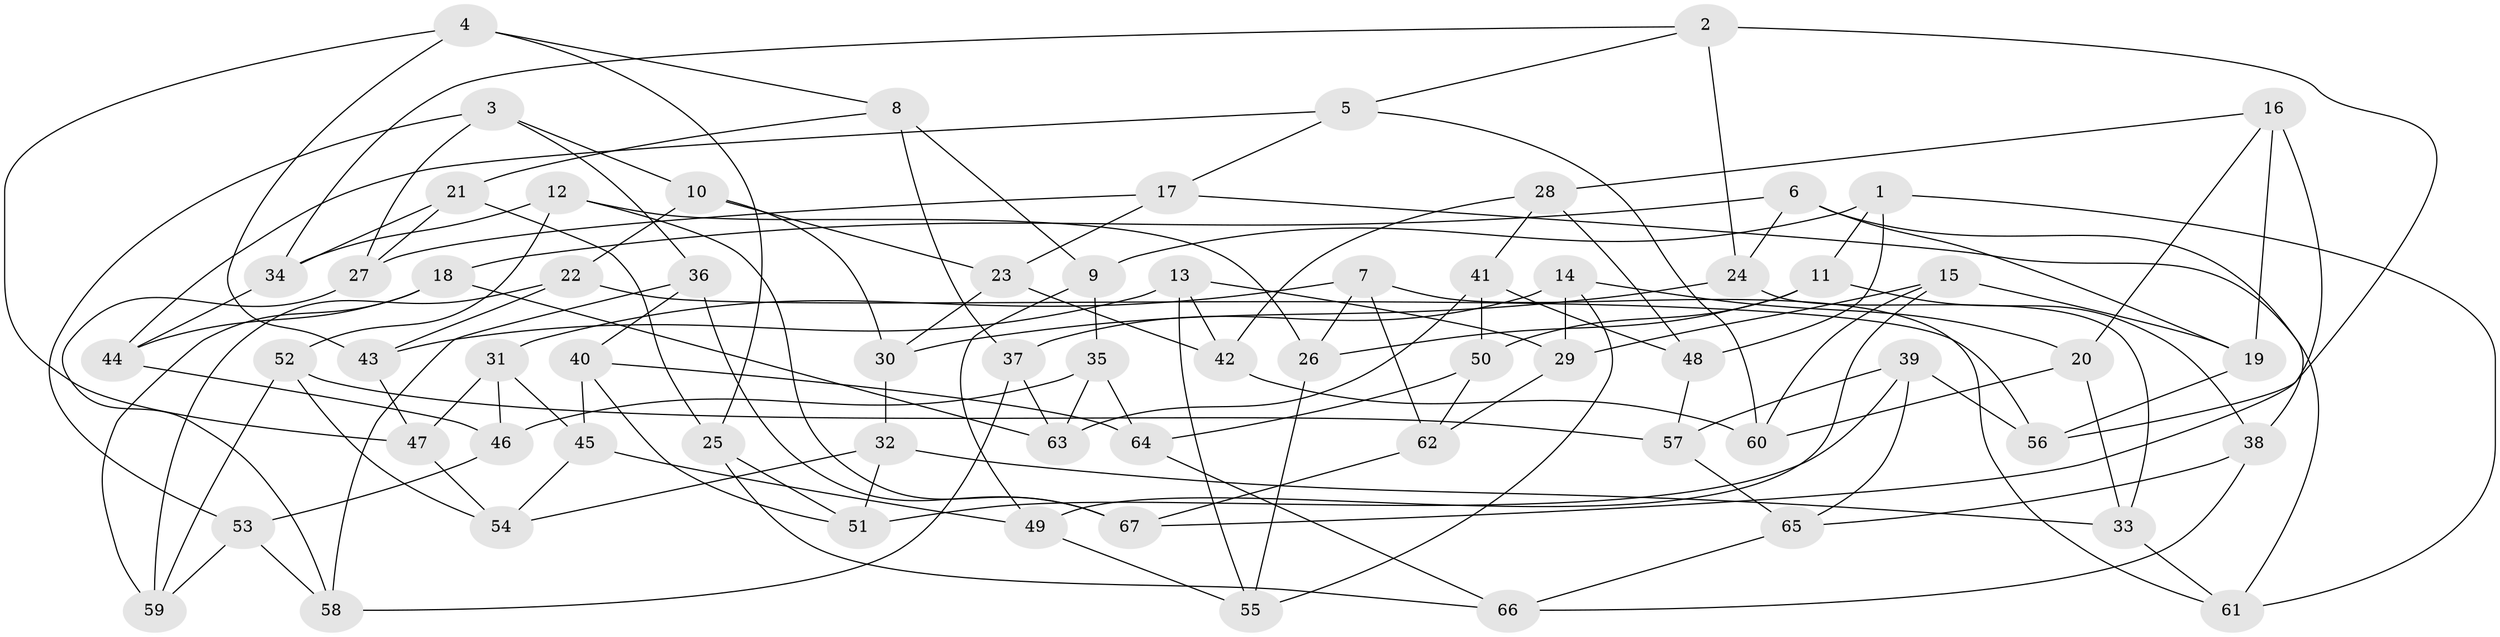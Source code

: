 // coarse degree distribution, {5: 0.25925925925925924, 4: 0.1111111111111111, 6: 0.37037037037037035, 7: 0.14814814814814814, 8: 0.07407407407407407, 3: 0.037037037037037035}
// Generated by graph-tools (version 1.1) at 2025/38/03/04/25 23:38:08]
// undirected, 67 vertices, 134 edges
graph export_dot {
  node [color=gray90,style=filled];
  1;
  2;
  3;
  4;
  5;
  6;
  7;
  8;
  9;
  10;
  11;
  12;
  13;
  14;
  15;
  16;
  17;
  18;
  19;
  20;
  21;
  22;
  23;
  24;
  25;
  26;
  27;
  28;
  29;
  30;
  31;
  32;
  33;
  34;
  35;
  36;
  37;
  38;
  39;
  40;
  41;
  42;
  43;
  44;
  45;
  46;
  47;
  48;
  49;
  50;
  51;
  52;
  53;
  54;
  55;
  56;
  57;
  58;
  59;
  60;
  61;
  62;
  63;
  64;
  65;
  66;
  67;
  1 -- 11;
  1 -- 61;
  1 -- 9;
  1 -- 48;
  2 -- 5;
  2 -- 24;
  2 -- 56;
  2 -- 34;
  3 -- 36;
  3 -- 27;
  3 -- 53;
  3 -- 10;
  4 -- 43;
  4 -- 47;
  4 -- 25;
  4 -- 8;
  5 -- 17;
  5 -- 60;
  5 -- 44;
  6 -- 18;
  6 -- 38;
  6 -- 19;
  6 -- 24;
  7 -- 26;
  7 -- 61;
  7 -- 62;
  7 -- 31;
  8 -- 21;
  8 -- 37;
  8 -- 9;
  9 -- 35;
  9 -- 49;
  10 -- 30;
  10 -- 22;
  10 -- 23;
  11 -- 38;
  11 -- 50;
  11 -- 26;
  12 -- 52;
  12 -- 34;
  12 -- 26;
  12 -- 67;
  13 -- 29;
  13 -- 42;
  13 -- 43;
  13 -- 55;
  14 -- 37;
  14 -- 55;
  14 -- 29;
  14 -- 20;
  15 -- 29;
  15 -- 49;
  15 -- 60;
  15 -- 19;
  16 -- 20;
  16 -- 28;
  16 -- 19;
  16 -- 67;
  17 -- 61;
  17 -- 23;
  17 -- 27;
  18 -- 44;
  18 -- 59;
  18 -- 63;
  19 -- 56;
  20 -- 60;
  20 -- 33;
  21 -- 27;
  21 -- 25;
  21 -- 34;
  22 -- 43;
  22 -- 56;
  22 -- 59;
  23 -- 30;
  23 -- 42;
  24 -- 30;
  24 -- 33;
  25 -- 66;
  25 -- 51;
  26 -- 55;
  27 -- 58;
  28 -- 42;
  28 -- 41;
  28 -- 48;
  29 -- 62;
  30 -- 32;
  31 -- 47;
  31 -- 45;
  31 -- 46;
  32 -- 33;
  32 -- 51;
  32 -- 54;
  33 -- 61;
  34 -- 44;
  35 -- 64;
  35 -- 46;
  35 -- 63;
  36 -- 58;
  36 -- 40;
  36 -- 67;
  37 -- 58;
  37 -- 63;
  38 -- 65;
  38 -- 66;
  39 -- 65;
  39 -- 51;
  39 -- 56;
  39 -- 57;
  40 -- 51;
  40 -- 64;
  40 -- 45;
  41 -- 63;
  41 -- 48;
  41 -- 50;
  42 -- 60;
  43 -- 47;
  44 -- 46;
  45 -- 54;
  45 -- 49;
  46 -- 53;
  47 -- 54;
  48 -- 57;
  49 -- 55;
  50 -- 64;
  50 -- 62;
  52 -- 54;
  52 -- 57;
  52 -- 59;
  53 -- 59;
  53 -- 58;
  57 -- 65;
  62 -- 67;
  64 -- 66;
  65 -- 66;
}

